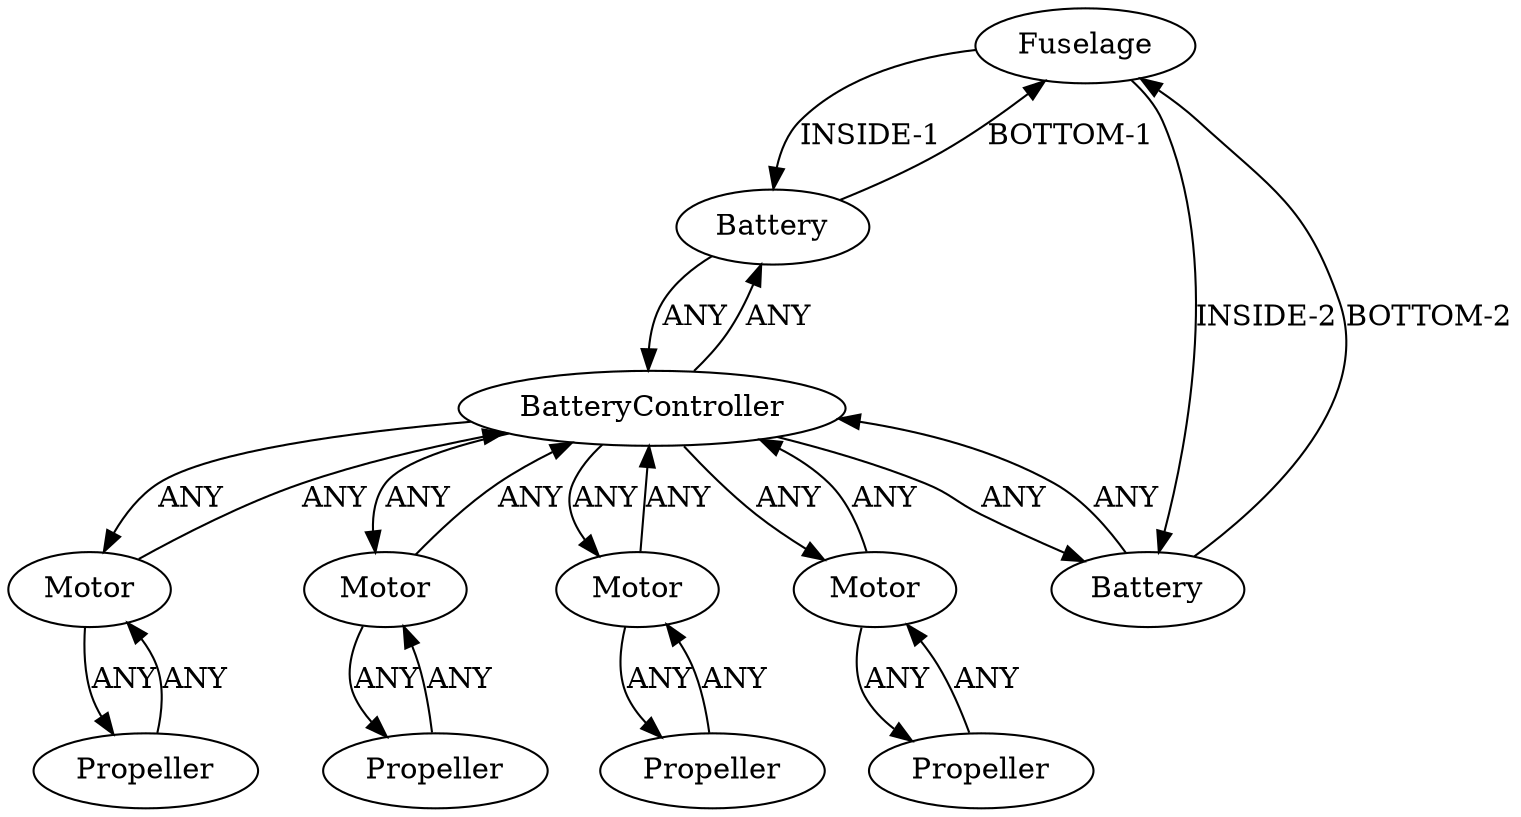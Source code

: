/* Created by igraph 0.10.2 */
digraph {
  0 [
    instance=Fuselage_instance_1
    label=Fuselage
  ];
  1 [
    instance=Motor_instance_1
    label=Motor
  ];
  2 [
    instance=Propeller_instance_1
    label=Propeller
  ];
  3 [
    instance=Propeller_instance_2
    label=Propeller
  ];
  4 [
    instance=Motor_instance_2
    label=Motor
  ];
  5 [
    instance=Motor_instance_3
    label=Motor
  ];
  6 [
    instance=Propeller_instance_3
    label=Propeller
  ];
  7 [
    instance=Battery_instance_1
    label=Battery
  ];
  8 [
    instance=Battery_instance_2
    label=Battery
  ];
  9 [
    instance=Motor_instance_4
    label=Motor
  ];
  10 [
    instance=Propeller_instance_4
    label=Propeller
  ];
  11 [
    instance=BatteryController_instance_1
    label=BatteryController
  ];

  0 -> 7 [
    label="INSIDE-1"
  ];
  0 -> 8 [
    label="INSIDE-2"
  ];
  1 -> 2 [
    label=ANY
  ];
  1 -> 11 [
    label=ANY
  ];
  2 -> 1 [
    label=ANY
  ];
  3 -> 4 [
    label=ANY
  ];
  4 -> 3 [
    label=ANY
  ];
  4 -> 11 [
    label=ANY
  ];
  5 -> 6 [
    label=ANY
  ];
  5 -> 11 [
    label=ANY
  ];
  6 -> 5 [
    label=ANY
  ];
  7 -> 0 [
    label="BOTTOM-1"
  ];
  7 -> 11 [
    label=ANY
  ];
  8 -> 0 [
    label="BOTTOM-2"
  ];
  8 -> 11 [
    label=ANY
  ];
  9 -> 10 [
    label=ANY
  ];
  9 -> 11 [
    label=ANY
  ];
  10 -> 9 [
    label=ANY
  ];
  11 -> 1 [
    label=ANY
  ];
  11 -> 4 [
    label=ANY
  ];
  11 -> 5 [
    label=ANY
  ];
  11 -> 7 [
    label=ANY
  ];
  11 -> 8 [
    label=ANY
  ];
  11 -> 9 [
    label=ANY
  ];
}
